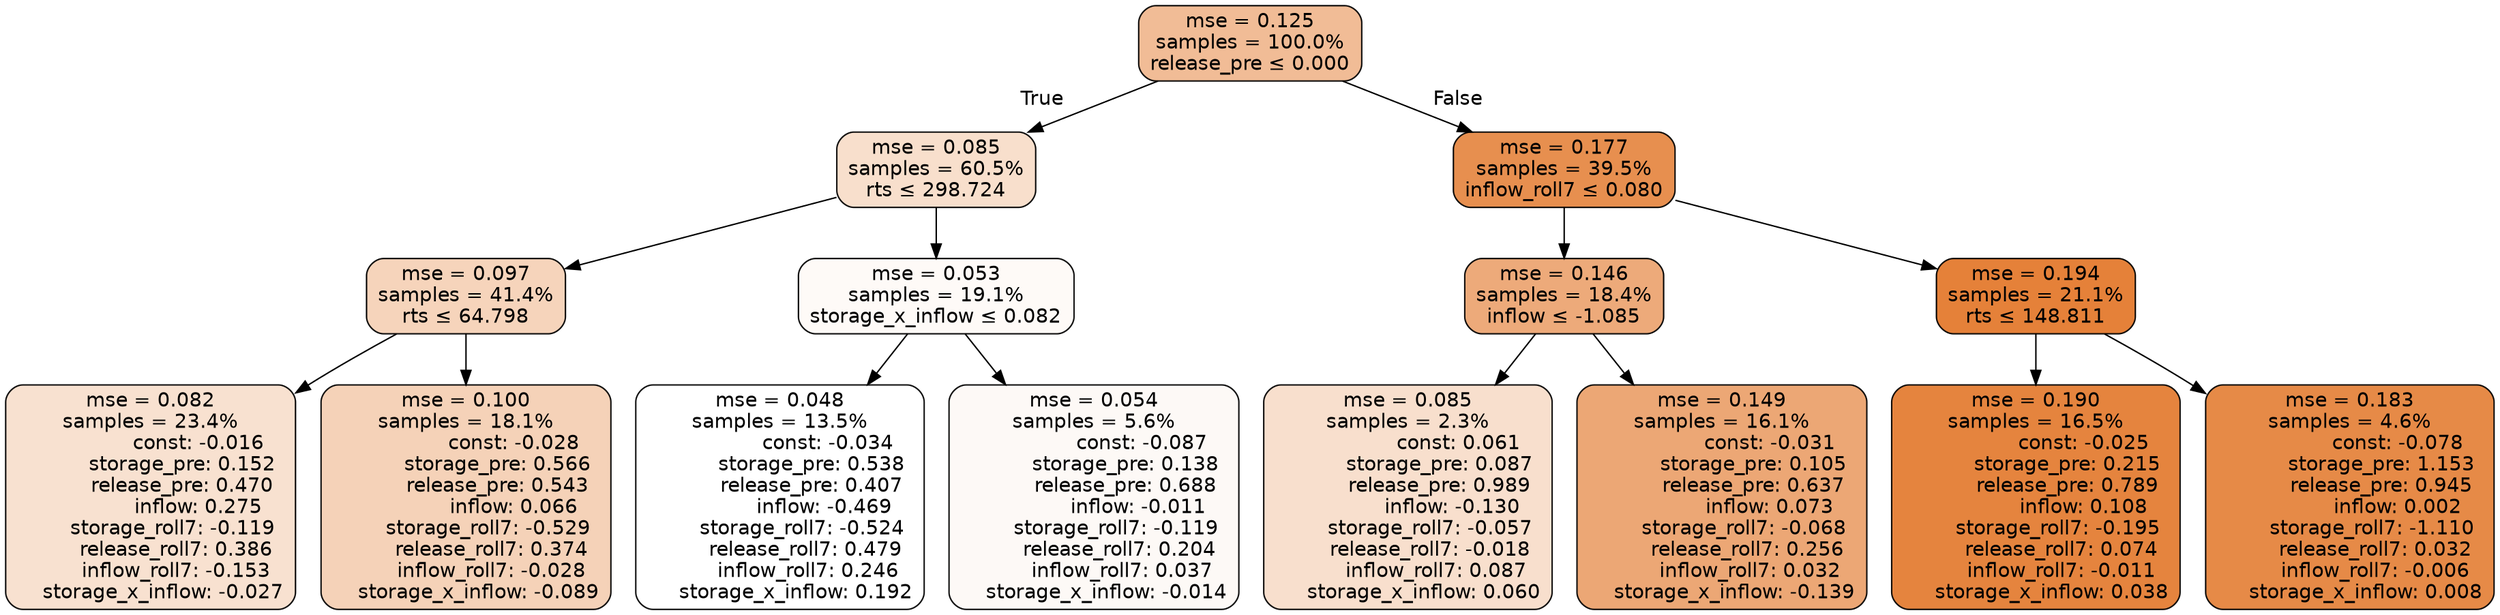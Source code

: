 digraph tree {
bgcolor="transparent"
node [shape=rectangle, style="filled, rounded", color="black", fontname=helvetica] ;
edge [fontname=helvetica] ;
	"0" [label="mse = 0.125
samples = 100.0%
release_pre &le; 0.000", fillcolor="#f1bc96"]
	"1" [label="mse = 0.085
samples = 60.5%
rts &le; 298.724", fillcolor="#f8dfcc"]
	"2" [label="mse = 0.097
samples = 41.4%
rts &le; 64.798", fillcolor="#f6d4bb"]
	"3" [label="mse = 0.082
samples = 23.4%
               const: -0.016
          storage_pre: 0.152
          release_pre: 0.470
               inflow: 0.275
       storage_roll7: -0.119
        release_roll7: 0.386
        inflow_roll7: -0.153
    storage_x_inflow: -0.027", fillcolor="#f8e1d0"]
	"4" [label="mse = 0.100
samples = 18.1%
               const: -0.028
          storage_pre: 0.566
          release_pre: 0.543
               inflow: 0.066
       storage_roll7: -0.529
        release_roll7: 0.374
        inflow_roll7: -0.028
    storage_x_inflow: -0.089", fillcolor="#f5d2b8"]
	"5" [label="mse = 0.053
samples = 19.1%
storage_x_inflow &le; 0.082", fillcolor="#fefaf7"]
	"6" [label="mse = 0.048
samples = 13.5%
               const: -0.034
          storage_pre: 0.538
          release_pre: 0.407
              inflow: -0.469
       storage_roll7: -0.524
        release_roll7: 0.479
         inflow_roll7: 0.246
     storage_x_inflow: 0.192", fillcolor="#ffffff"]
	"7" [label="mse = 0.054
samples = 5.6%
               const: -0.087
          storage_pre: 0.138
          release_pre: 0.688
              inflow: -0.011
       storage_roll7: -0.119
        release_roll7: 0.204
         inflow_roll7: 0.037
    storage_x_inflow: -0.014", fillcolor="#fdf9f6"]
	"8" [label="mse = 0.177
samples = 39.5%
inflow_roll7 &le; 0.080", fillcolor="#e78f4f"]
	"9" [label="mse = 0.146
samples = 18.4%
inflow &le; -1.085", fillcolor="#edaa7a"]
	"10" [label="mse = 0.085
samples = 2.3%
                const: 0.061
          storage_pre: 0.087
          release_pre: 0.989
              inflow: -0.130
       storage_roll7: -0.057
       release_roll7: -0.018
         inflow_roll7: 0.087
     storage_x_inflow: 0.060", fillcolor="#f8dfcd"]
	"11" [label="mse = 0.149
samples = 16.1%
               const: -0.031
          storage_pre: 0.105
          release_pre: 0.637
               inflow: 0.073
       storage_roll7: -0.068
        release_roll7: 0.256
         inflow_roll7: 0.032
    storage_x_inflow: -0.139", fillcolor="#eca775"]
	"12" [label="mse = 0.194
samples = 21.1%
rts &le; 148.811", fillcolor="#e58139"]
	"13" [label="mse = 0.190
samples = 16.5%
               const: -0.025
          storage_pre: 0.215
          release_pre: 0.789
               inflow: 0.108
       storage_roll7: -0.195
        release_roll7: 0.074
        inflow_roll7: -0.011
     storage_x_inflow: 0.038", fillcolor="#e5843e"]
	"14" [label="mse = 0.183
samples = 4.6%
               const: -0.078
          storage_pre: 1.153
          release_pre: 0.945
               inflow: 0.002
       storage_roll7: -1.110
        release_roll7: 0.032
        inflow_roll7: -0.006
     storage_x_inflow: 0.008", fillcolor="#e68a47"]

	"0" -> "1" [labeldistance=2.5, labelangle=45, headlabel="True"]
	"1" -> "2"
	"2" -> "3"
	"2" -> "4"
	"1" -> "5"
	"5" -> "6"
	"5" -> "7"
	"0" -> "8" [labeldistance=2.5, labelangle=-45, headlabel="False"]
	"8" -> "9"
	"9" -> "10"
	"9" -> "11"
	"8" -> "12"
	"12" -> "13"
	"12" -> "14"
}